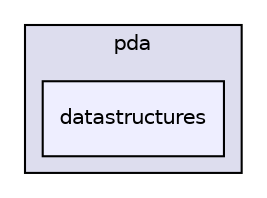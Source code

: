 digraph "java/broad/pda/datastructures" {
  compound=true
  node [ fontsize="10", fontname="Helvetica"];
  edge [ labelfontsize="10", labelfontname="Helvetica"];
  subgraph clusterdir_8530d4a580cb4d50cf384308e0640be3 {
    graph [ bgcolor="#ddddee", pencolor="black", label="pda" fontname="Helvetica", fontsize="10", URL="dir_8530d4a580cb4d50cf384308e0640be3.html"]
  dir_d1e61662168c4233344d080280ca0007 [shape=box, label="datastructures", style="filled", fillcolor="#eeeeff", pencolor="black", URL="dir_d1e61662168c4233344d080280ca0007.html"];
  }
}
